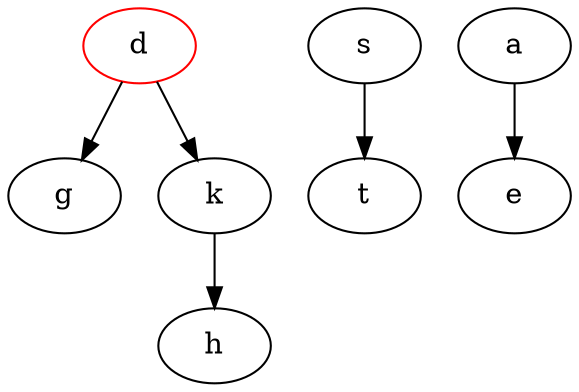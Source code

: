 digraph "Base-Graph-step0-bf-merge" {
	d
	g
	k
	h
	s
	t
	a
	e
	d -> g
	k -> h
	s -> t
	a -> e
	node [fillcolor="#FFFFCC" shape=circle style="rounded,filled"]
	d -> k
	d [color=red]
}
